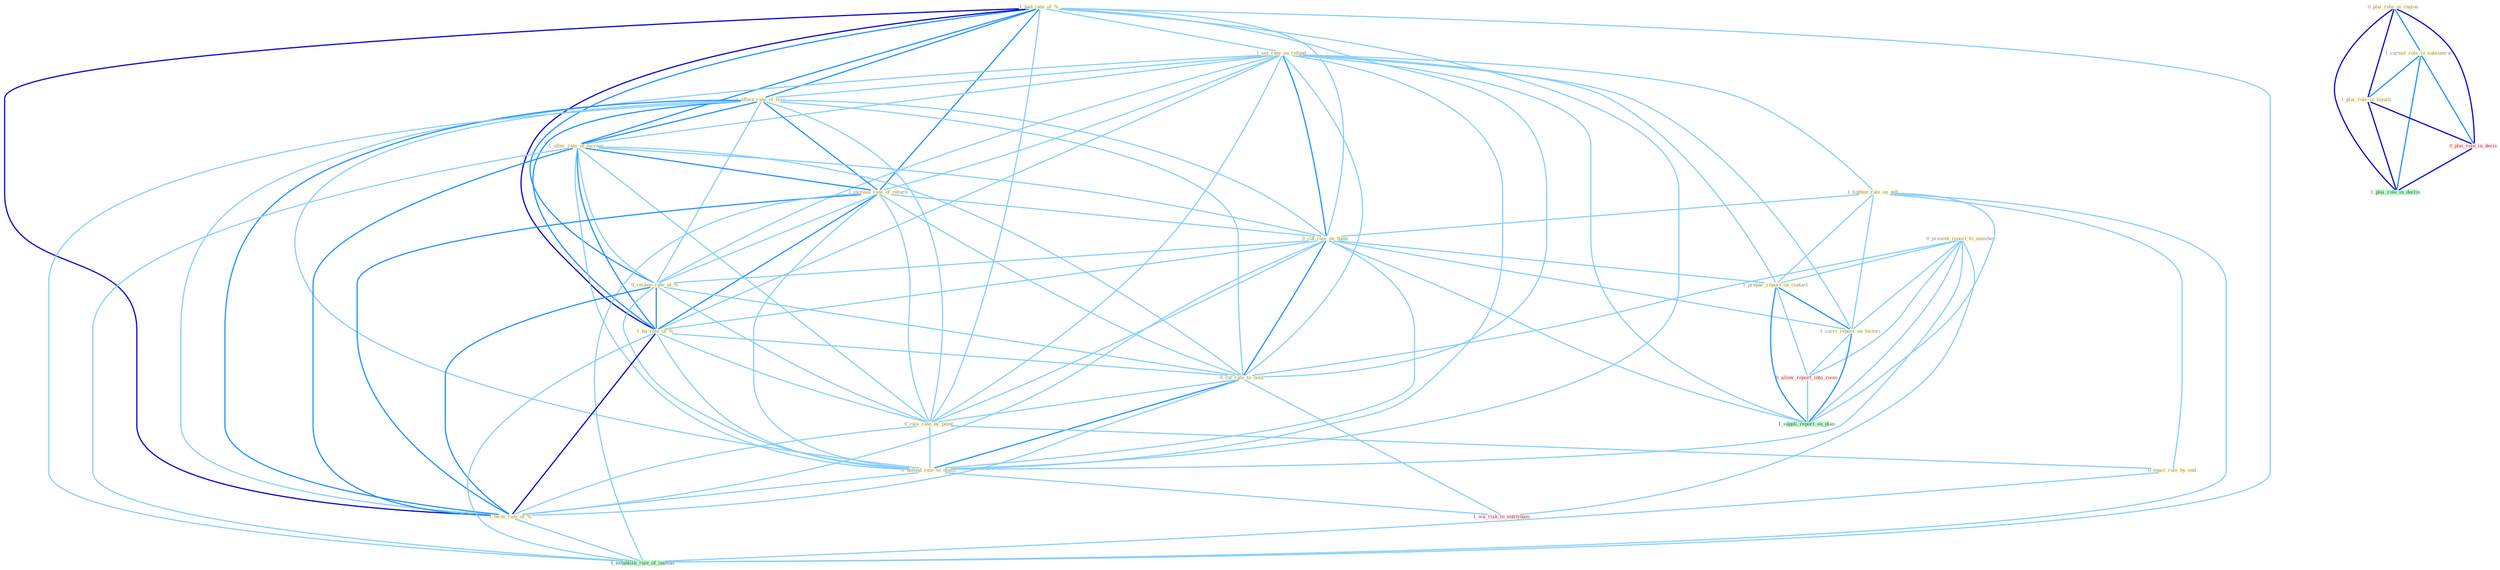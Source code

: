 Graph G{ 
    node
    [shape=polygon,style=filled,width=.5,height=.06,color="#BDFCC9",fixedsize=true,fontsize=4,
    fontcolor="#2f4f4f"];
    {node
    [color="#ffffe0", fontcolor="#8b7d6b"] "1_had_rate_of_% " "1_set_rate_on_refund " "1_affect_rate_of_issu " "0_present_report_to_member " "1_alter_rate_of_increas " "1_tighten_rule_on_gift " "1_increas_rate_of_return " "0_cut_rate_on_them " "0_reckon_rate_at_% " "1_prepar_report_on_contact " "1_ha_rate_of_% " "0_plai_role_in_region " "1_curtail_role_in_subcontract " "0_cut_rate_to_hold " "0_rais_rate_by_point " "1_carri_report_on_factori " "0_enact_rule_by_end " "0_defend_rate_to_death " "1_plai_role_in_loyalti " "1_term_rate_of_% "}
{node [color="#fff0f5", fontcolor="#b22222"] "1_wa_risk_to_entitynam " "0_plai_role_in_decis " "0_allow_report_into_room "}
edge [color="#B0E2FF"];

	"1_had_rate_of_% " -- "1_set_rate_on_refund " [w="1", color="#87cefa" ];
	"1_had_rate_of_% " -- "1_affect_rate_of_issu " [w="2", color="#1e90ff" , len=0.8];
	"1_had_rate_of_% " -- "1_alter_rate_of_increas " [w="2", color="#1e90ff" , len=0.8];
	"1_had_rate_of_% " -- "1_increas_rate_of_return " [w="2", color="#1e90ff" , len=0.8];
	"1_had_rate_of_% " -- "0_cut_rate_on_them " [w="1", color="#87cefa" ];
	"1_had_rate_of_% " -- "0_reckon_rate_at_% " [w="2", color="#1e90ff" , len=0.8];
	"1_had_rate_of_% " -- "1_ha_rate_of_% " [w="3", color="#0000cd" , len=0.6];
	"1_had_rate_of_% " -- "0_cut_rate_to_hold " [w="1", color="#87cefa" ];
	"1_had_rate_of_% " -- "0_rais_rate_by_point " [w="1", color="#87cefa" ];
	"1_had_rate_of_% " -- "0_defend_rate_to_death " [w="1", color="#87cefa" ];
	"1_had_rate_of_% " -- "1_term_rate_of_% " [w="3", color="#0000cd" , len=0.6];
	"1_had_rate_of_% " -- "1_establish_rule_of_immun " [w="1", color="#87cefa" ];
	"1_set_rate_on_refund " -- "1_affect_rate_of_issu " [w="1", color="#87cefa" ];
	"1_set_rate_on_refund " -- "1_alter_rate_of_increas " [w="1", color="#87cefa" ];
	"1_set_rate_on_refund " -- "1_tighten_rule_on_gift " [w="1", color="#87cefa" ];
	"1_set_rate_on_refund " -- "1_increas_rate_of_return " [w="1", color="#87cefa" ];
	"1_set_rate_on_refund " -- "0_cut_rate_on_them " [w="2", color="#1e90ff" , len=0.8];
	"1_set_rate_on_refund " -- "0_reckon_rate_at_% " [w="1", color="#87cefa" ];
	"1_set_rate_on_refund " -- "1_prepar_report_on_contact " [w="1", color="#87cefa" ];
	"1_set_rate_on_refund " -- "1_ha_rate_of_% " [w="1", color="#87cefa" ];
	"1_set_rate_on_refund " -- "0_cut_rate_to_hold " [w="1", color="#87cefa" ];
	"1_set_rate_on_refund " -- "0_rais_rate_by_point " [w="1", color="#87cefa" ];
	"1_set_rate_on_refund " -- "1_carri_report_on_factori " [w="1", color="#87cefa" ];
	"1_set_rate_on_refund " -- "0_defend_rate_to_death " [w="1", color="#87cefa" ];
	"1_set_rate_on_refund " -- "1_term_rate_of_% " [w="1", color="#87cefa" ];
	"1_set_rate_on_refund " -- "1_suppli_report_on_plan " [w="1", color="#87cefa" ];
	"1_affect_rate_of_issu " -- "1_alter_rate_of_increas " [w="2", color="#1e90ff" , len=0.8];
	"1_affect_rate_of_issu " -- "1_increas_rate_of_return " [w="2", color="#1e90ff" , len=0.8];
	"1_affect_rate_of_issu " -- "0_cut_rate_on_them " [w="1", color="#87cefa" ];
	"1_affect_rate_of_issu " -- "0_reckon_rate_at_% " [w="1", color="#87cefa" ];
	"1_affect_rate_of_issu " -- "1_ha_rate_of_% " [w="2", color="#1e90ff" , len=0.8];
	"1_affect_rate_of_issu " -- "0_cut_rate_to_hold " [w="1", color="#87cefa" ];
	"1_affect_rate_of_issu " -- "0_rais_rate_by_point " [w="1", color="#87cefa" ];
	"1_affect_rate_of_issu " -- "0_defend_rate_to_death " [w="1", color="#87cefa" ];
	"1_affect_rate_of_issu " -- "1_term_rate_of_% " [w="2", color="#1e90ff" , len=0.8];
	"1_affect_rate_of_issu " -- "1_establish_rule_of_immun " [w="1", color="#87cefa" ];
	"0_present_report_to_member " -- "1_prepar_report_on_contact " [w="1", color="#87cefa" ];
	"0_present_report_to_member " -- "0_cut_rate_to_hold " [w="1", color="#87cefa" ];
	"0_present_report_to_member " -- "1_carri_report_on_factori " [w="1", color="#87cefa" ];
	"0_present_report_to_member " -- "0_defend_rate_to_death " [w="1", color="#87cefa" ];
	"0_present_report_to_member " -- "1_wa_risk_to_entitynam " [w="1", color="#87cefa" ];
	"0_present_report_to_member " -- "0_allow_report_into_room " [w="1", color="#87cefa" ];
	"0_present_report_to_member " -- "1_suppli_report_on_plan " [w="1", color="#87cefa" ];
	"1_alter_rate_of_increas " -- "1_increas_rate_of_return " [w="2", color="#1e90ff" , len=0.8];
	"1_alter_rate_of_increas " -- "0_cut_rate_on_them " [w="1", color="#87cefa" ];
	"1_alter_rate_of_increas " -- "0_reckon_rate_at_% " [w="1", color="#87cefa" ];
	"1_alter_rate_of_increas " -- "1_ha_rate_of_% " [w="2", color="#1e90ff" , len=0.8];
	"1_alter_rate_of_increas " -- "0_cut_rate_to_hold " [w="1", color="#87cefa" ];
	"1_alter_rate_of_increas " -- "0_rais_rate_by_point " [w="1", color="#87cefa" ];
	"1_alter_rate_of_increas " -- "0_defend_rate_to_death " [w="1", color="#87cefa" ];
	"1_alter_rate_of_increas " -- "1_term_rate_of_% " [w="2", color="#1e90ff" , len=0.8];
	"1_alter_rate_of_increas " -- "1_establish_rule_of_immun " [w="1", color="#87cefa" ];
	"1_tighten_rule_on_gift " -- "0_cut_rate_on_them " [w="1", color="#87cefa" ];
	"1_tighten_rule_on_gift " -- "1_prepar_report_on_contact " [w="1", color="#87cefa" ];
	"1_tighten_rule_on_gift " -- "1_carri_report_on_factori " [w="1", color="#87cefa" ];
	"1_tighten_rule_on_gift " -- "0_enact_rule_by_end " [w="1", color="#87cefa" ];
	"1_tighten_rule_on_gift " -- "1_establish_rule_of_immun " [w="1", color="#87cefa" ];
	"1_tighten_rule_on_gift " -- "1_suppli_report_on_plan " [w="1", color="#87cefa" ];
	"1_increas_rate_of_return " -- "0_cut_rate_on_them " [w="1", color="#87cefa" ];
	"1_increas_rate_of_return " -- "0_reckon_rate_at_% " [w="1", color="#87cefa" ];
	"1_increas_rate_of_return " -- "1_ha_rate_of_% " [w="2", color="#1e90ff" , len=0.8];
	"1_increas_rate_of_return " -- "0_cut_rate_to_hold " [w="1", color="#87cefa" ];
	"1_increas_rate_of_return " -- "0_rais_rate_by_point " [w="1", color="#87cefa" ];
	"1_increas_rate_of_return " -- "0_defend_rate_to_death " [w="1", color="#87cefa" ];
	"1_increas_rate_of_return " -- "1_term_rate_of_% " [w="2", color="#1e90ff" , len=0.8];
	"1_increas_rate_of_return " -- "1_establish_rule_of_immun " [w="1", color="#87cefa" ];
	"0_cut_rate_on_them " -- "0_reckon_rate_at_% " [w="1", color="#87cefa" ];
	"0_cut_rate_on_them " -- "1_prepar_report_on_contact " [w="1", color="#87cefa" ];
	"0_cut_rate_on_them " -- "1_ha_rate_of_% " [w="1", color="#87cefa" ];
	"0_cut_rate_on_them " -- "0_cut_rate_to_hold " [w="2", color="#1e90ff" , len=0.8];
	"0_cut_rate_on_them " -- "0_rais_rate_by_point " [w="1", color="#87cefa" ];
	"0_cut_rate_on_them " -- "1_carri_report_on_factori " [w="1", color="#87cefa" ];
	"0_cut_rate_on_them " -- "0_defend_rate_to_death " [w="1", color="#87cefa" ];
	"0_cut_rate_on_them " -- "1_term_rate_of_% " [w="1", color="#87cefa" ];
	"0_cut_rate_on_them " -- "1_suppli_report_on_plan " [w="1", color="#87cefa" ];
	"0_reckon_rate_at_% " -- "1_ha_rate_of_% " [w="2", color="#1e90ff" , len=0.8];
	"0_reckon_rate_at_% " -- "0_cut_rate_to_hold " [w="1", color="#87cefa" ];
	"0_reckon_rate_at_% " -- "0_rais_rate_by_point " [w="1", color="#87cefa" ];
	"0_reckon_rate_at_% " -- "0_defend_rate_to_death " [w="1", color="#87cefa" ];
	"0_reckon_rate_at_% " -- "1_term_rate_of_% " [w="2", color="#1e90ff" , len=0.8];
	"1_prepar_report_on_contact " -- "1_carri_report_on_factori " [w="2", color="#1e90ff" , len=0.8];
	"1_prepar_report_on_contact " -- "0_allow_report_into_room " [w="1", color="#87cefa" ];
	"1_prepar_report_on_contact " -- "1_suppli_report_on_plan " [w="2", color="#1e90ff" , len=0.8];
	"1_ha_rate_of_% " -- "0_cut_rate_to_hold " [w="1", color="#87cefa" ];
	"1_ha_rate_of_% " -- "0_rais_rate_by_point " [w="1", color="#87cefa" ];
	"1_ha_rate_of_% " -- "0_defend_rate_to_death " [w="1", color="#87cefa" ];
	"1_ha_rate_of_% " -- "1_term_rate_of_% " [w="3", color="#0000cd" , len=0.6];
	"1_ha_rate_of_% " -- "1_establish_rule_of_immun " [w="1", color="#87cefa" ];
	"0_plai_role_in_region " -- "1_curtail_role_in_subcontract " [w="2", color="#1e90ff" , len=0.8];
	"0_plai_role_in_region " -- "1_plai_role_in_loyalti " [w="3", color="#0000cd" , len=0.6];
	"0_plai_role_in_region " -- "0_plai_role_in_decis " [w="3", color="#0000cd" , len=0.6];
	"0_plai_role_in_region " -- "1_plai_role_in_declin " [w="3", color="#0000cd" , len=0.6];
	"1_curtail_role_in_subcontract " -- "1_plai_role_in_loyalti " [w="2", color="#1e90ff" , len=0.8];
	"1_curtail_role_in_subcontract " -- "0_plai_role_in_decis " [w="2", color="#1e90ff" , len=0.8];
	"1_curtail_role_in_subcontract " -- "1_plai_role_in_declin " [w="2", color="#1e90ff" , len=0.8];
	"0_cut_rate_to_hold " -- "0_rais_rate_by_point " [w="1", color="#87cefa" ];
	"0_cut_rate_to_hold " -- "0_defend_rate_to_death " [w="2", color="#1e90ff" , len=0.8];
	"0_cut_rate_to_hold " -- "1_term_rate_of_% " [w="1", color="#87cefa" ];
	"0_cut_rate_to_hold " -- "1_wa_risk_to_entitynam " [w="1", color="#87cefa" ];
	"0_rais_rate_by_point " -- "0_enact_rule_by_end " [w="1", color="#87cefa" ];
	"0_rais_rate_by_point " -- "0_defend_rate_to_death " [w="1", color="#87cefa" ];
	"0_rais_rate_by_point " -- "1_term_rate_of_% " [w="1", color="#87cefa" ];
	"1_carri_report_on_factori " -- "0_allow_report_into_room " [w="1", color="#87cefa" ];
	"1_carri_report_on_factori " -- "1_suppli_report_on_plan " [w="2", color="#1e90ff" , len=0.8];
	"0_enact_rule_by_end " -- "1_establish_rule_of_immun " [w="1", color="#87cefa" ];
	"0_defend_rate_to_death " -- "1_term_rate_of_% " [w="1", color="#87cefa" ];
	"0_defend_rate_to_death " -- "1_wa_risk_to_entitynam " [w="1", color="#87cefa" ];
	"1_plai_role_in_loyalti " -- "0_plai_role_in_decis " [w="3", color="#0000cd" , len=0.6];
	"1_plai_role_in_loyalti " -- "1_plai_role_in_declin " [w="3", color="#0000cd" , len=0.6];
	"1_term_rate_of_% " -- "1_establish_rule_of_immun " [w="1", color="#87cefa" ];
	"0_plai_role_in_decis " -- "1_plai_role_in_declin " [w="3", color="#0000cd" , len=0.6];
	"0_allow_report_into_room " -- "1_suppli_report_on_plan " [w="1", color="#87cefa" ];
}